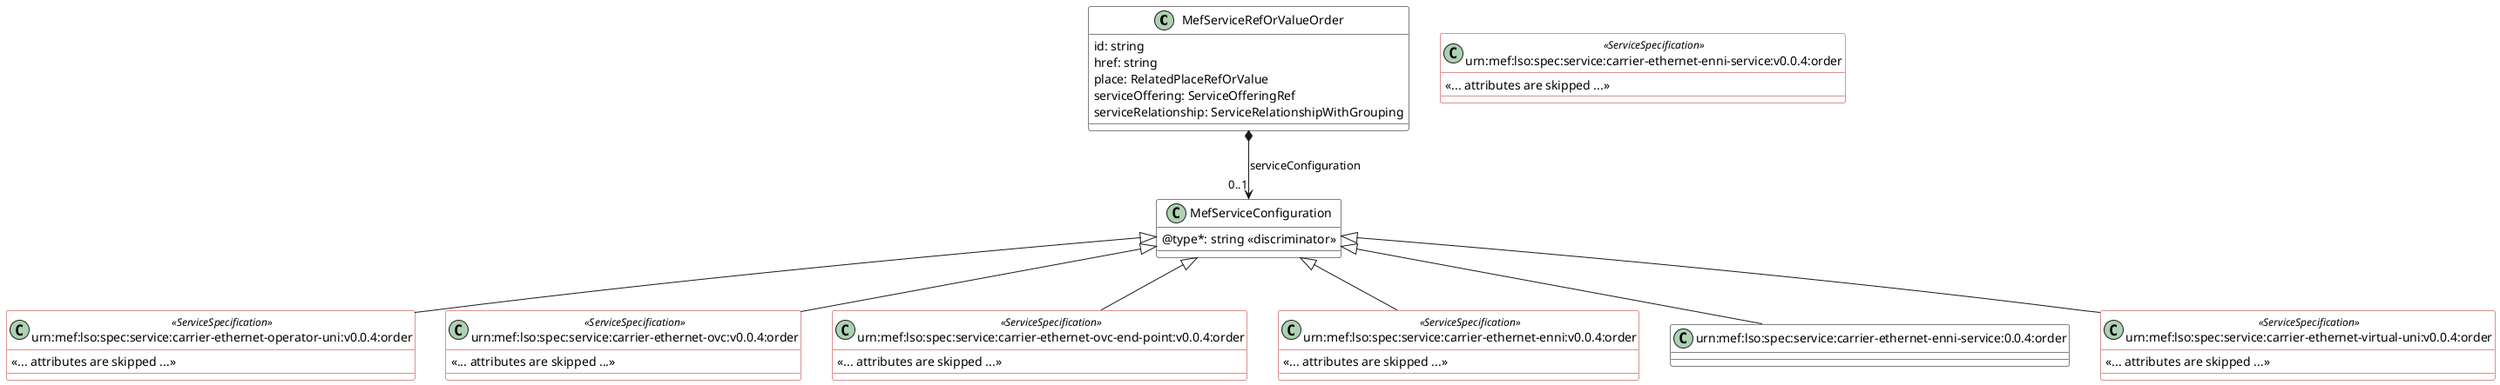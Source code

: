 @startuml
skinparam {
    ClassBackgroundColor White
    ClassBorderColor Black
    ClassBorderColor<<ServiceSpecification>> FireBrick
}
set namespaceSeparator none

class MefServiceRefOrValueOrder{

    id: string 
    href: string 
    place: RelatedPlaceRefOrValue
    serviceOffering: ServiceOfferingRef
    serviceRelationship: ServiceRelationshipWithGrouping
   
}


class MefServiceConfiguration {
    @type*: string <<discriminator>>
}


MefServiceRefOrValueOrder *-->"0..1" MefServiceConfiguration : serviceConfiguration

class urn:mef:lso:spec:service:carrier-ethernet-operator-uni:v0.0.4:order <<ServiceSpecification>> {

    <<... attributes are skipped ...>>
}
MefServiceConfiguration <|-- "urn:mef:lso:spec:service:carrier-ethernet-operator-uni:v0.0.4:order"


class urn:mef:lso:spec:service:carrier-ethernet-ovc:v0.0.4:order <<ServiceSpecification>> {

    <<... attributes are skipped ...>>
}
MefServiceConfiguration <|-- "urn:mef:lso:spec:service:carrier-ethernet-ovc:v0.0.4:order"

class urn:mef:lso:spec:service:carrier-ethernet-ovc-end-point:v0.0.4:order <<ServiceSpecification>> {

    <<... attributes are skipped ...>>
}
MefServiceConfiguration <|-- "urn:mef:lso:spec:service:carrier-ethernet-ovc-end-point:v0.0.4:order"

class urn:mef:lso:spec:service:carrier-ethernet-enni:v0.0.4:order <<ServiceSpecification>> {

    <<... attributes are skipped ...>>
}
MefServiceConfiguration <|-- "urn:mef:lso:spec:service:carrier-ethernet-enni:v0.0.4:order"

class urn:mef:lso:spec:service:carrier-ethernet-enni-service:v0.0.4:order <<ServiceSpecification>> {

    <<... attributes are skipped ...>>
}
MefServiceConfiguration <|-- "urn:mef:lso:spec:service:carrier-ethernet-enni-service:0.0.4:order"

class urn:mef:lso:spec:service:carrier-ethernet-virtual-uni:v0.0.4:order <<ServiceSpecification>> {

    <<... attributes are skipped ...>>
}
MefServiceConfiguration <|-- "urn:mef:lso:spec:service:carrier-ethernet-virtual-uni:v0.0.4:order"


@enduml